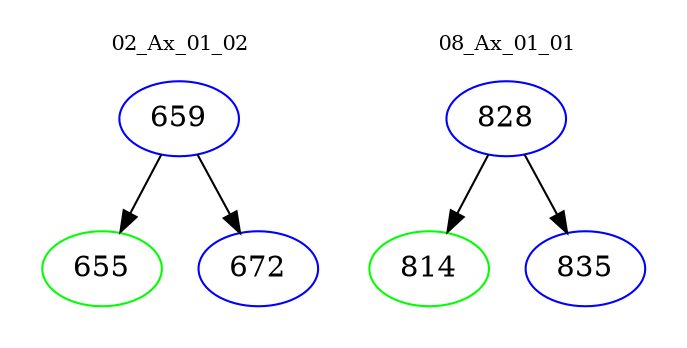 digraph{
subgraph cluster_0 {
color = white
label = "02_Ax_01_02";
fontsize=10;
T0_659 [label="659", color="blue"]
T0_659 -> T0_655 [color="black"]
T0_655 [label="655", color="green"]
T0_659 -> T0_672 [color="black"]
T0_672 [label="672", color="blue"]
}
subgraph cluster_1 {
color = white
label = "08_Ax_01_01";
fontsize=10;
T1_828 [label="828", color="blue"]
T1_828 -> T1_814 [color="black"]
T1_814 [label="814", color="green"]
T1_828 -> T1_835 [color="black"]
T1_835 [label="835", color="blue"]
}
}

